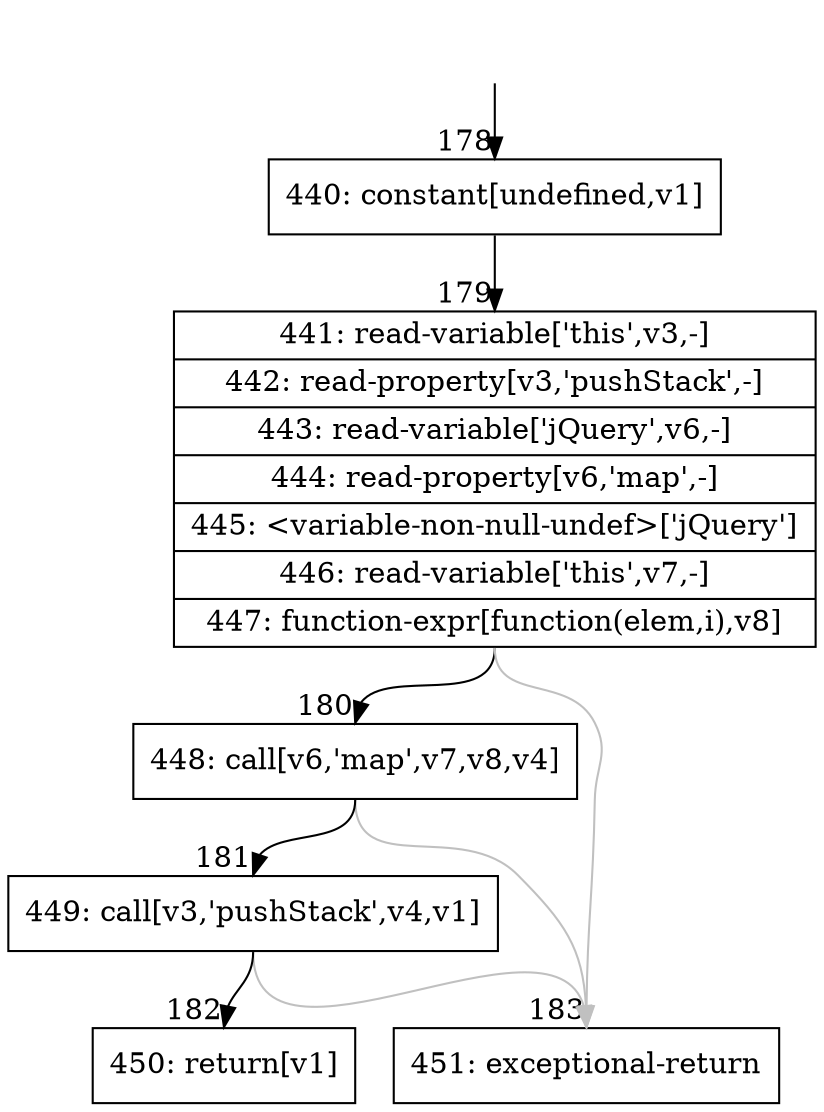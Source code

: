 digraph {
rankdir="TD"
BB_entry15[shape=none,label=""];
BB_entry15 -> BB178 [tailport=s, headport=n, headlabel="    178"]
BB178 [shape=record label="{440: constant[undefined,v1]}" ] 
BB178 -> BB179 [tailport=s, headport=n, headlabel="      179"]
BB179 [shape=record label="{441: read-variable['this',v3,-]|442: read-property[v3,'pushStack',-]|443: read-variable['jQuery',v6,-]|444: read-property[v6,'map',-]|445: \<variable-non-null-undef\>['jQuery']|446: read-variable['this',v7,-]|447: function-expr[function(elem,i),v8]}" ] 
BB179 -> BB180 [tailport=s, headport=n, headlabel="      180"]
BB179 -> BB183 [tailport=s, headport=n, color=gray, headlabel="      183"]
BB180 [shape=record label="{448: call[v6,'map',v7,v8,v4]}" ] 
BB180 -> BB181 [tailport=s, headport=n, headlabel="      181"]
BB180 -> BB183 [tailport=s, headport=n, color=gray]
BB181 [shape=record label="{449: call[v3,'pushStack',v4,v1]}" ] 
BB181 -> BB182 [tailport=s, headport=n, headlabel="      182"]
BB181 -> BB183 [tailport=s, headport=n, color=gray]
BB182 [shape=record label="{450: return[v1]}" ] 
BB183 [shape=record label="{451: exceptional-return}" ] 
}
